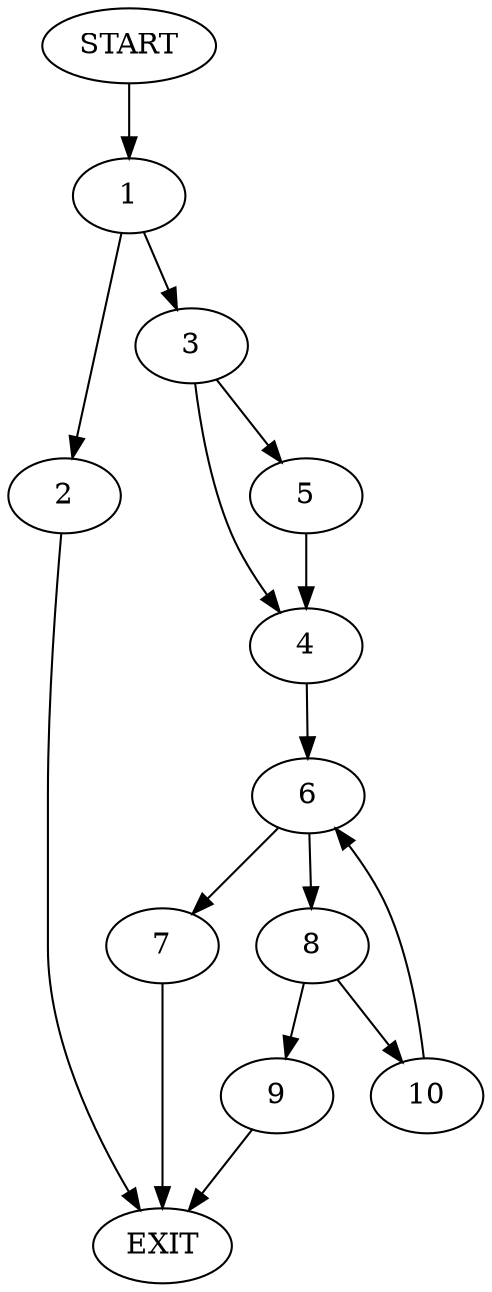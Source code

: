 digraph {
0 [label="START"]
11 [label="EXIT"]
0 -> 1
1 -> 2
1 -> 3
2 -> 11
3 -> 4
3 -> 5
5 -> 4
4 -> 6
6 -> 7
6 -> 8
8 -> 9
8 -> 10
7 -> 11
9 -> 11
10 -> 6
}
